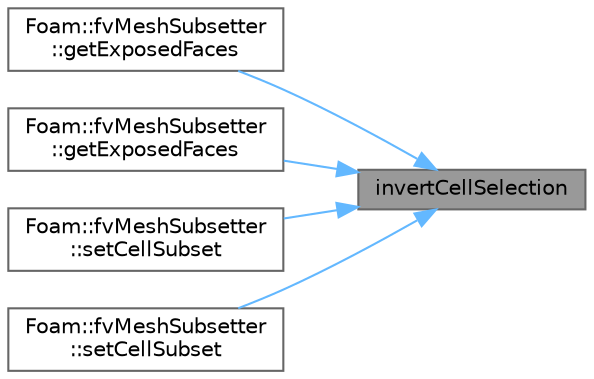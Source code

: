 digraph "invertCellSelection"
{
 // LATEX_PDF_SIZE
  bgcolor="transparent";
  edge [fontname=Helvetica,fontsize=10,labelfontname=Helvetica,labelfontsize=10];
  node [fontname=Helvetica,fontsize=10,shape=box,height=0.2,width=0.4];
  rankdir="RL";
  Node1 [id="Node000001",label="invertCellSelection",height=0.2,width=0.4,color="gray40", fillcolor="grey60", style="filled", fontcolor="black",tooltip=" "];
  Node1 -> Node2 [id="edge1_Node000001_Node000002",dir="back",color="steelblue1",style="solid",tooltip=" "];
  Node2 [id="Node000002",label="Foam::fvMeshSubsetter\l::getExposedFaces",height=0.2,width=0.4,color="grey40", fillcolor="white", style="filled",URL="$classFoam_1_1fvMeshSubsetter.html#ac4e3d494c5565012480167be506fc924",tooltip=" "];
  Node1 -> Node3 [id="edge2_Node000001_Node000003",dir="back",color="steelblue1",style="solid",tooltip=" "];
  Node3 [id="Node000003",label="Foam::fvMeshSubsetter\l::getExposedFaces",height=0.2,width=0.4,color="grey40", fillcolor="white", style="filled",URL="$classFoam_1_1fvMeshSubsetter.html#a6c1f91146cd59b42ca65e60c09985916",tooltip=" "];
  Node1 -> Node4 [id="edge3_Node000001_Node000004",dir="back",color="steelblue1",style="solid",tooltip=" "];
  Node4 [id="Node000004",label="Foam::fvMeshSubsetter\l::setCellSubset",height=0.2,width=0.4,color="grey40", fillcolor="white", style="filled",URL="$classFoam_1_1fvMeshSubsetter.html#aed839c3a8b453b44fcec338e8b3cbfd2",tooltip=" "];
  Node1 -> Node5 [id="edge4_Node000001_Node000005",dir="back",color="steelblue1",style="solid",tooltip=" "];
  Node5 [id="Node000005",label="Foam::fvMeshSubsetter\l::setCellSubset",height=0.2,width=0.4,color="grey40", fillcolor="white", style="filled",URL="$classFoam_1_1fvMeshSubsetter.html#a3da4d0baa3ff1a4c8cdc1ca83ec93f60",tooltip=" "];
}
